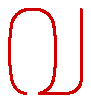 beginfig(0);
width:=8;
rotation:=40;

pickup pencircle scaled 1;

z0 = (x1+5, 0);
z1 = (0, y0+5);
z2 = (x1, y1+20);
z3 = (x2+5, y2+5);
z4 = (x3 + 5, y3);
z5 = (x4 + 5, y4-5);
z6 = (x5, y0+5);
z7 = (x6-5, y0);


path p[];
p[0] = z0{left}..{dir 100}z1..z2{dir 80}..z3{dir 10}..{dir -10}z4..{dir -80}z5..z6{dir -100}..{dir 190}z7;
p[0]:= p[0] shifted (10,10);
draw p[0] withcolor 0.8red;

clearxy;
z0=point infinity of p[0];
z1 = (x0+10, y0);
z2 = (x1+5, y1+5);
z3 = (x2, y1+30);
p[1] = z0--z1{right}..{up}z2--z3;

draw p[1] withcolor 0.8red;

endfig;
end